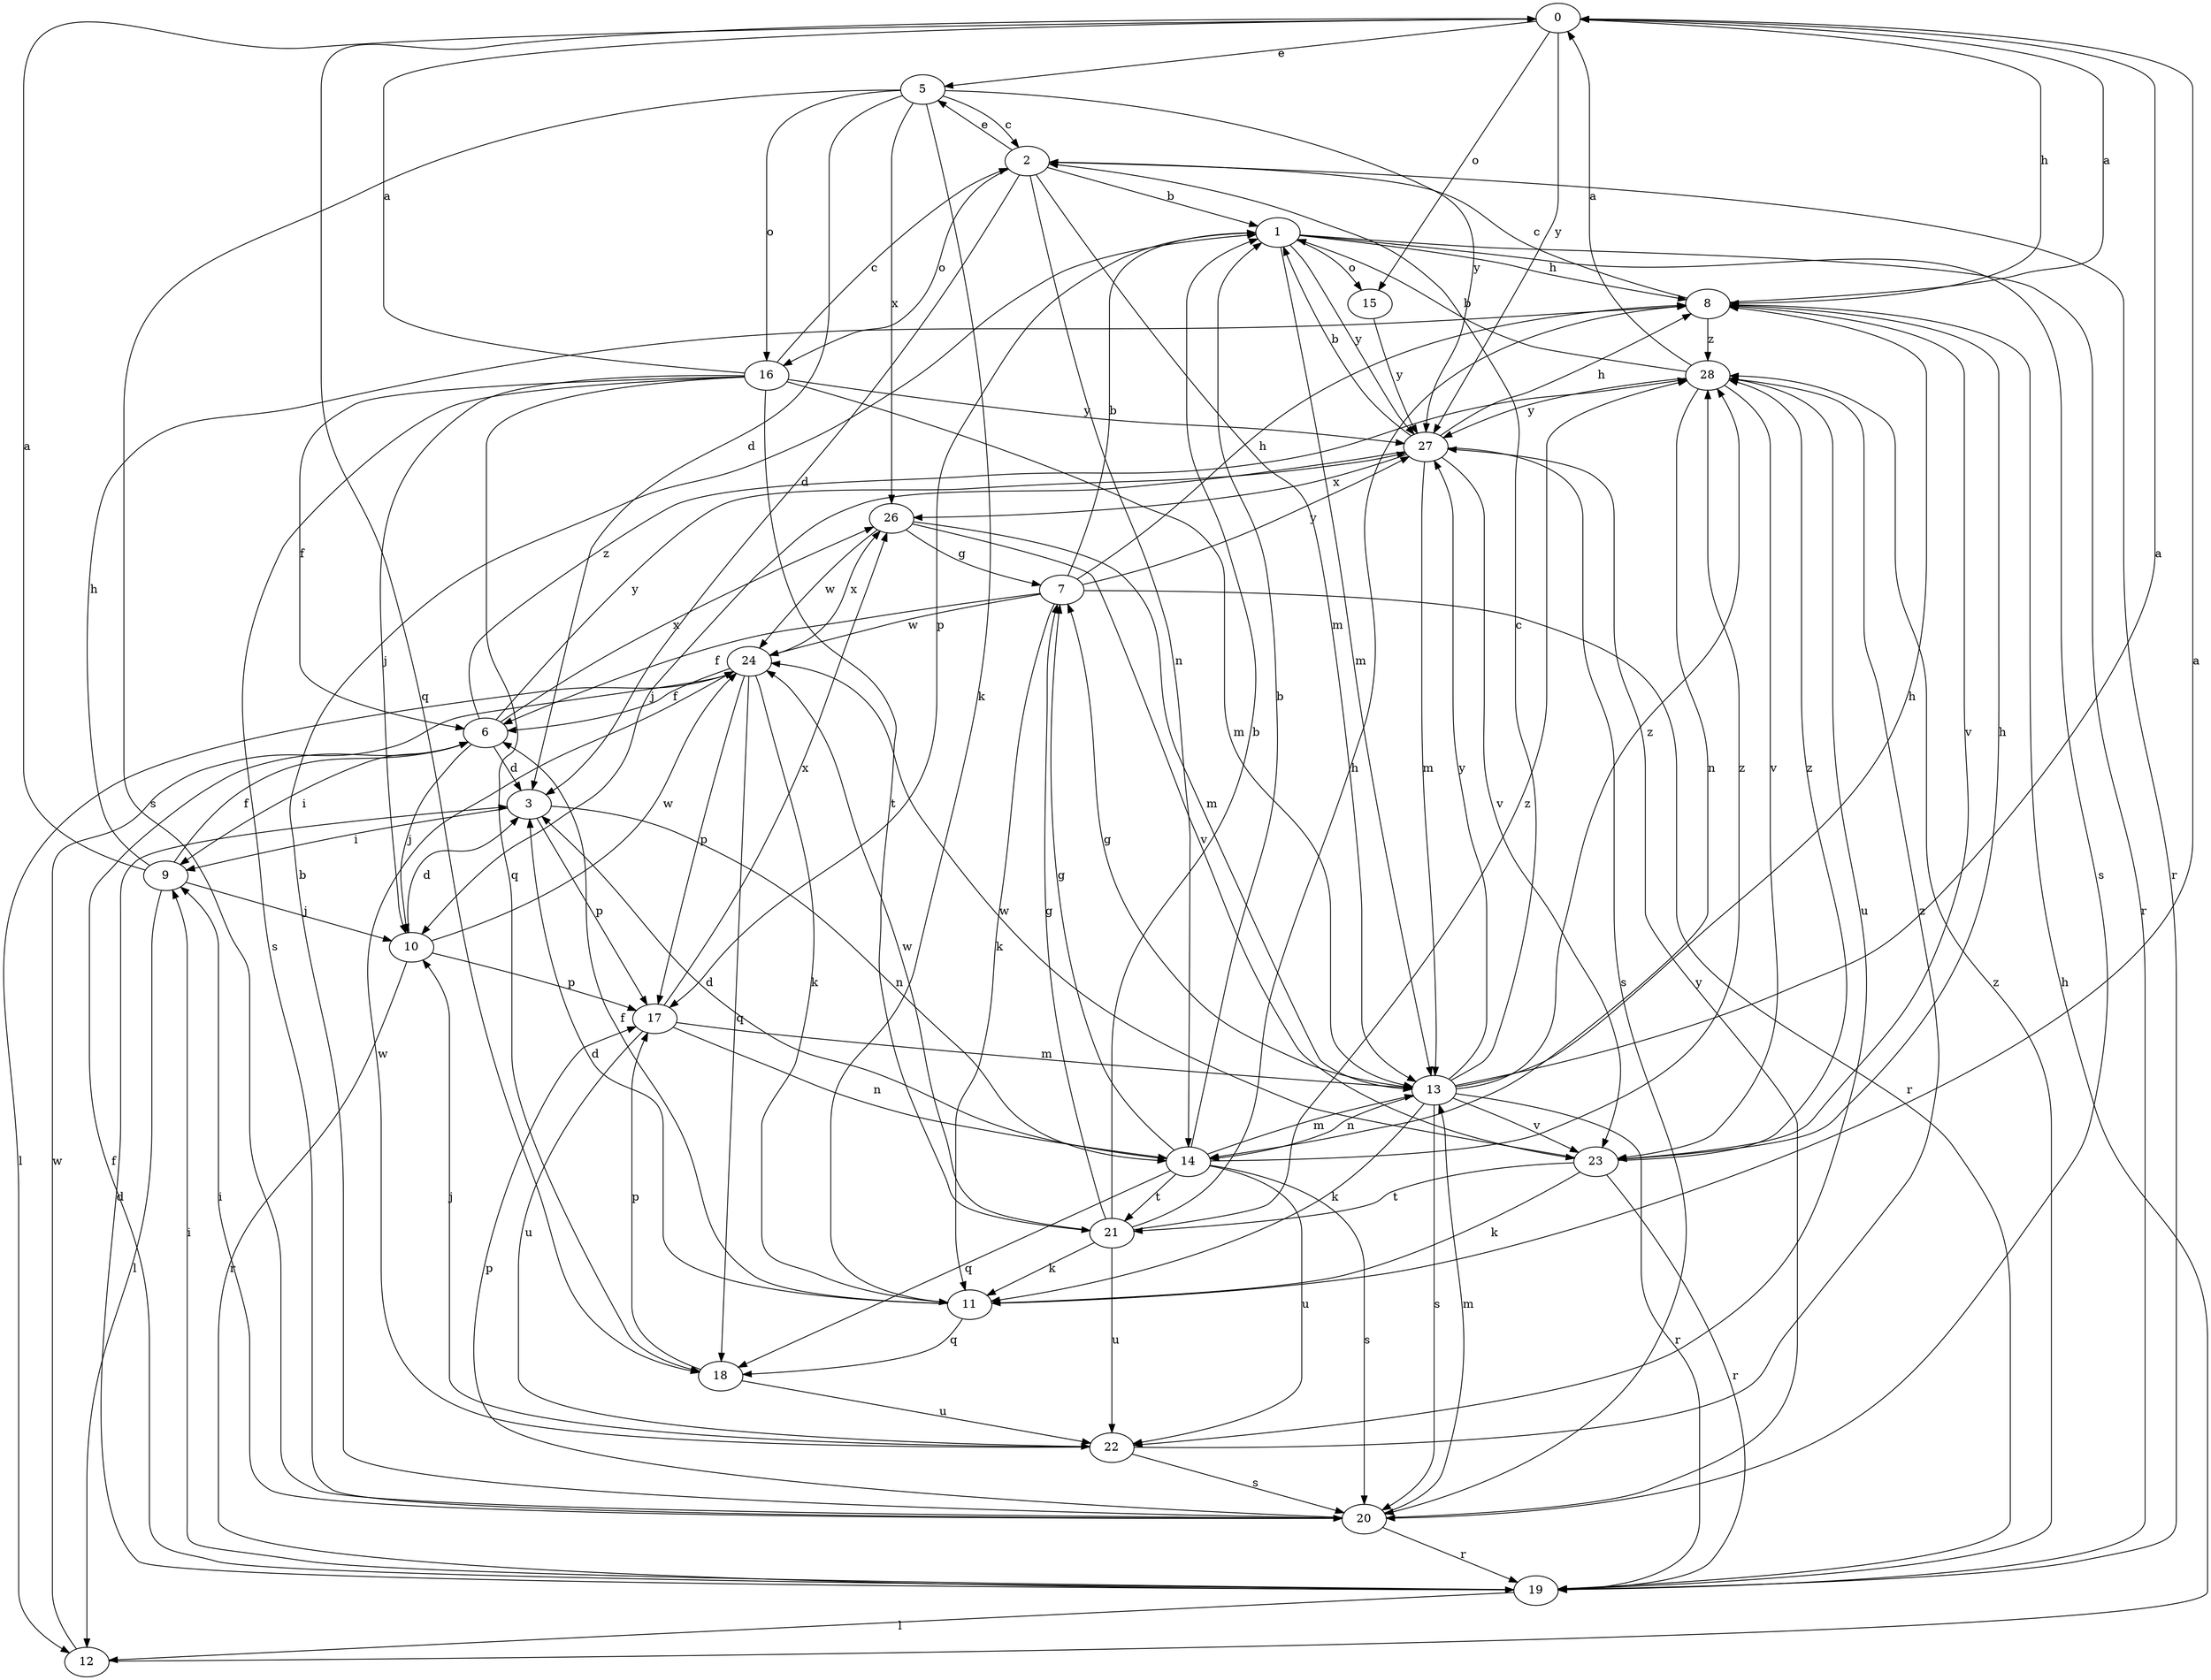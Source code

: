 strict digraph  {
0;
1;
2;
3;
5;
6;
7;
8;
9;
10;
11;
12;
13;
14;
15;
16;
17;
18;
19;
20;
21;
22;
23;
24;
26;
27;
28;
0 -> 5  [label=e];
0 -> 8  [label=h];
0 -> 15  [label=o];
0 -> 18  [label=q];
0 -> 27  [label=y];
1 -> 8  [label=h];
1 -> 13  [label=m];
1 -> 15  [label=o];
1 -> 17  [label=p];
1 -> 19  [label=r];
1 -> 20  [label=s];
1 -> 27  [label=y];
2 -> 1  [label=b];
2 -> 3  [label=d];
2 -> 5  [label=e];
2 -> 13  [label=m];
2 -> 14  [label=n];
2 -> 16  [label=o];
2 -> 19  [label=r];
3 -> 9  [label=i];
3 -> 14  [label=n];
3 -> 17  [label=p];
5 -> 2  [label=c];
5 -> 3  [label=d];
5 -> 11  [label=k];
5 -> 16  [label=o];
5 -> 20  [label=s];
5 -> 26  [label=x];
5 -> 27  [label=y];
6 -> 3  [label=d];
6 -> 9  [label=i];
6 -> 10  [label=j];
6 -> 26  [label=x];
6 -> 27  [label=y];
6 -> 28  [label=z];
7 -> 1  [label=b];
7 -> 6  [label=f];
7 -> 8  [label=h];
7 -> 11  [label=k];
7 -> 19  [label=r];
7 -> 24  [label=w];
7 -> 27  [label=y];
8 -> 0  [label=a];
8 -> 2  [label=c];
8 -> 23  [label=v];
8 -> 28  [label=z];
9 -> 0  [label=a];
9 -> 6  [label=f];
9 -> 8  [label=h];
9 -> 10  [label=j];
9 -> 12  [label=l];
10 -> 3  [label=d];
10 -> 17  [label=p];
10 -> 19  [label=r];
10 -> 24  [label=w];
11 -> 0  [label=a];
11 -> 3  [label=d];
11 -> 6  [label=f];
11 -> 18  [label=q];
12 -> 8  [label=h];
12 -> 24  [label=w];
13 -> 0  [label=a];
13 -> 2  [label=c];
13 -> 7  [label=g];
13 -> 8  [label=h];
13 -> 11  [label=k];
13 -> 14  [label=n];
13 -> 19  [label=r];
13 -> 20  [label=s];
13 -> 23  [label=v];
13 -> 27  [label=y];
13 -> 28  [label=z];
14 -> 1  [label=b];
14 -> 3  [label=d];
14 -> 7  [label=g];
14 -> 13  [label=m];
14 -> 18  [label=q];
14 -> 20  [label=s];
14 -> 21  [label=t];
14 -> 22  [label=u];
14 -> 28  [label=z];
15 -> 27  [label=y];
16 -> 0  [label=a];
16 -> 2  [label=c];
16 -> 6  [label=f];
16 -> 10  [label=j];
16 -> 13  [label=m];
16 -> 18  [label=q];
16 -> 20  [label=s];
16 -> 21  [label=t];
16 -> 27  [label=y];
17 -> 13  [label=m];
17 -> 14  [label=n];
17 -> 22  [label=u];
17 -> 26  [label=x];
18 -> 17  [label=p];
18 -> 22  [label=u];
19 -> 3  [label=d];
19 -> 6  [label=f];
19 -> 9  [label=i];
19 -> 12  [label=l];
19 -> 28  [label=z];
20 -> 1  [label=b];
20 -> 9  [label=i];
20 -> 13  [label=m];
20 -> 17  [label=p];
20 -> 19  [label=r];
20 -> 27  [label=y];
21 -> 1  [label=b];
21 -> 7  [label=g];
21 -> 8  [label=h];
21 -> 11  [label=k];
21 -> 22  [label=u];
21 -> 24  [label=w];
21 -> 28  [label=z];
22 -> 10  [label=j];
22 -> 20  [label=s];
22 -> 24  [label=w];
22 -> 28  [label=z];
23 -> 8  [label=h];
23 -> 11  [label=k];
23 -> 19  [label=r];
23 -> 21  [label=t];
23 -> 24  [label=w];
23 -> 28  [label=z];
24 -> 6  [label=f];
24 -> 11  [label=k];
24 -> 12  [label=l];
24 -> 17  [label=p];
24 -> 18  [label=q];
24 -> 26  [label=x];
26 -> 7  [label=g];
26 -> 13  [label=m];
26 -> 23  [label=v];
26 -> 24  [label=w];
27 -> 1  [label=b];
27 -> 8  [label=h];
27 -> 10  [label=j];
27 -> 13  [label=m];
27 -> 20  [label=s];
27 -> 23  [label=v];
27 -> 26  [label=x];
28 -> 0  [label=a];
28 -> 1  [label=b];
28 -> 14  [label=n];
28 -> 22  [label=u];
28 -> 23  [label=v];
28 -> 27  [label=y];
}
